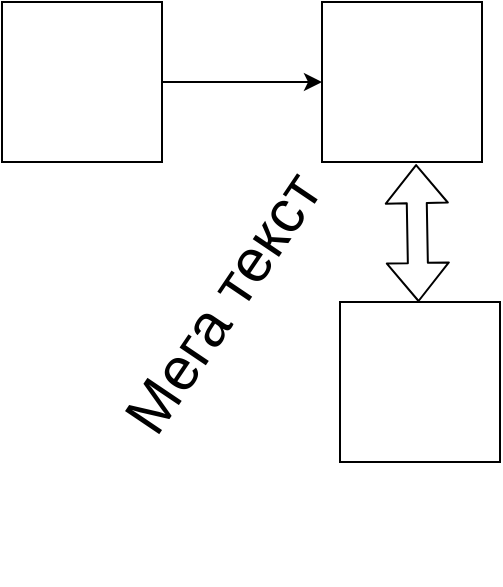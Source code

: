 <mxfile version="10.7.5" type="github"><diagram id="4Ro7-zaFBpL1dnS4aytV" name="Page-1"><mxGraphModel dx="1074" dy="596" grid="1" gridSize="10" guides="1" tooltips="1" connect="1" arrows="1" fold="1" page="1" pageScale="1" pageWidth="827" pageHeight="1169" math="0" shadow="0"><root><mxCell id="0"/><mxCell id="1" parent="0"/><mxCell id="ZoL4KQlUWgyn9CmLvHV1-4" value="" style="edgeStyle=orthogonalEdgeStyle;rounded=0;orthogonalLoop=1;jettySize=auto;html=1;" parent="1" source="ZoL4KQlUWgyn9CmLvHV1-1" target="ZoL4KQlUWgyn9CmLvHV1-3" edge="1"><mxGeometry relative="1" as="geometry"/></mxCell><mxCell id="ZoL4KQlUWgyn9CmLvHV1-1" value="" style="whiteSpace=wrap;html=1;aspect=fixed;" parent="1" vertex="1"><mxGeometry x="70" y="80" width="80" height="80" as="geometry"/></mxCell><mxCell id="ZoL4KQlUWgyn9CmLvHV1-3" value="" style="whiteSpace=wrap;html=1;aspect=fixed;" parent="1" vertex="1"><mxGeometry x="230" y="80" width="80" height="80" as="geometry"/></mxCell><mxCell id="ZoL4KQlUWgyn9CmLvHV1-2" value="" style="whiteSpace=wrap;html=1;aspect=fixed;" parent="1" vertex="1"><mxGeometry x="239" y="230" width="80" height="80" as="geometry"/></mxCell><mxCell id="ZoL4KQlUWgyn9CmLvHV1-5" value="" style="shape=flexArrow;endArrow=classic;startArrow=classic;html=1;entryX=0.588;entryY=1.013;entryDx=0;entryDy=0;entryPerimeter=0;" parent="1" source="ZoL4KQlUWgyn9CmLvHV1-2" target="ZoL4KQlUWgyn9CmLvHV1-3" edge="1"><mxGeometry width="50" height="50" relative="1" as="geometry"><mxPoint x="70" y="380" as="sourcePoint"/><mxPoint x="90" y="310" as="targetPoint"/></mxGeometry></mxCell><mxCell id="ZoL4KQlUWgyn9CmLvHV1-6" value="&lt;font style=&quot;font-size: 30px&quot;&gt;Мега текст&lt;/font&gt;" style="text;html=1;strokeColor=none;fillColor=none;align=center;verticalAlign=middle;whiteSpace=wrap;rounded=0;rotation=-56;" parent="1" vertex="1"><mxGeometry x="30" y="200" width="300" height="60" as="geometry"/></mxCell></root></mxGraphModel></diagram></mxfile>